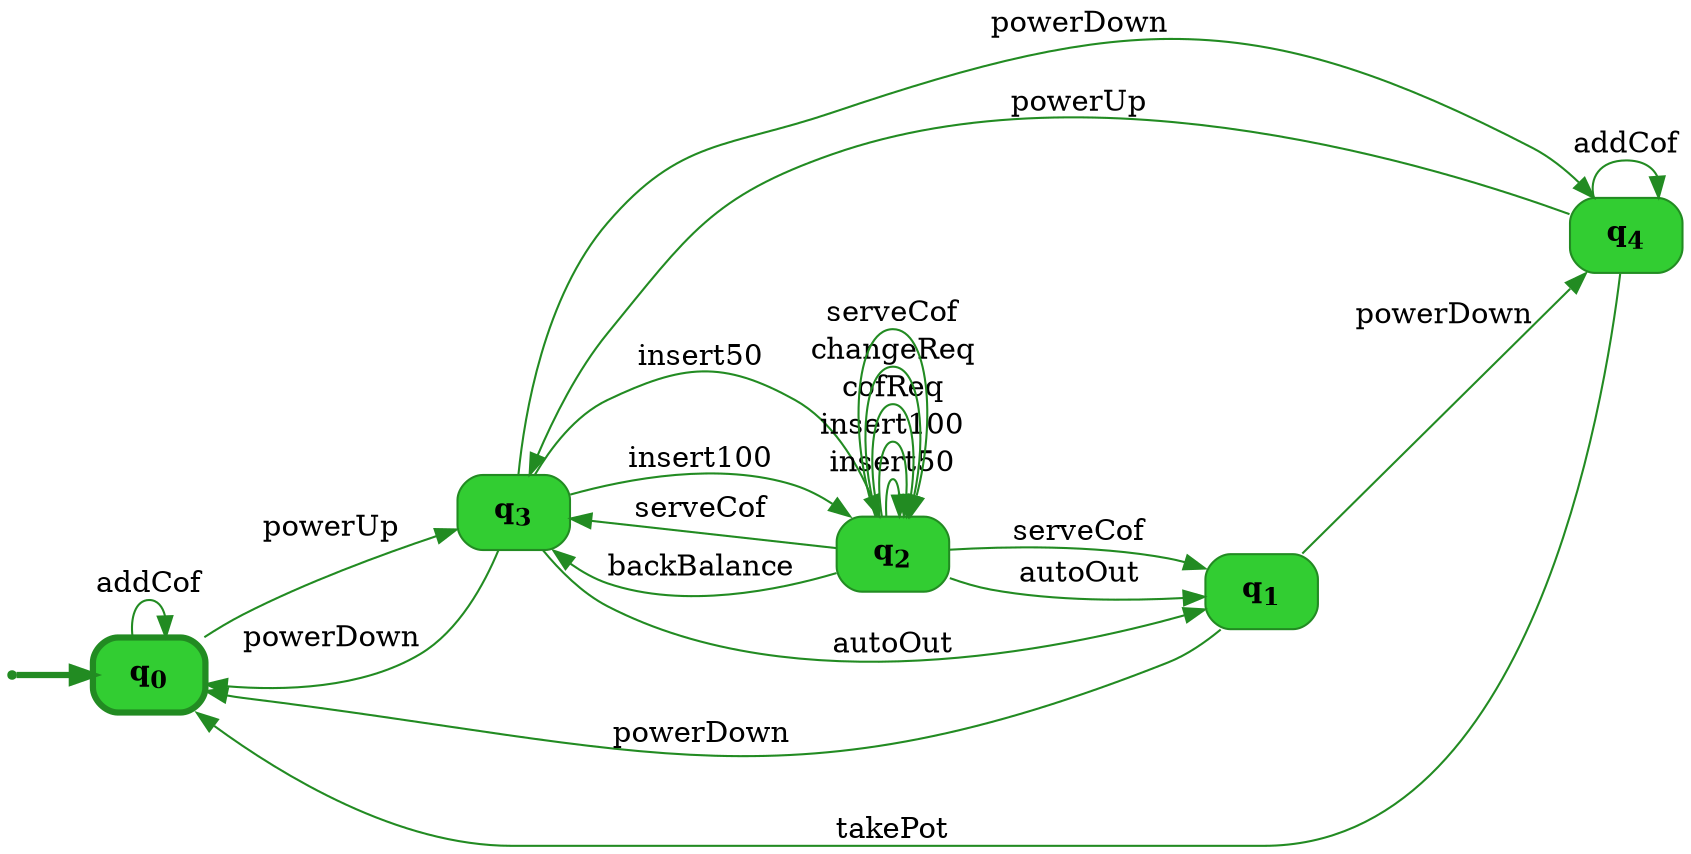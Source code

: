 digraph g {

	rankdir="LR"

	__invisible__[shape="point", color="forestgreen"]
	q0[label=<<b>q<sub>0</sub></b>>, shape="box", style="rounded, filled", fillcolor="limegreen", color="forestgreen", penwidth=3] // Initial
	q3[label=<<b>q<sub>3</sub></b>>, shape="box", style="rounded, filled", fillcolor="limegreen", color="forestgreen"]
	q2[label=<<b>q<sub>2</sub></b>>, shape="box", style="rounded, filled", fillcolor="limegreen", color="forestgreen"]
	q1[label=<<b>q<sub>1</sub></b>>, shape="box", style="rounded, filled", fillcolor="limegreen", color="forestgreen"]
	q4[label=<<b>q<sub>4</sub></b>>, shape="box", style="rounded, filled", fillcolor="limegreen", color="forestgreen"]

	__invisible__ -> q0[penwidth=3, color="forestgreen"]
	q0 -> q3[label=<powerUp>, color="forestgreen"]
	q3 -> q2[label=<insert50>, color="forestgreen"]
	q2 -> q2[label=<insert50>, color="forestgreen"]
	q2 -> q2[label=<insert100>, color="forestgreen"]
	q2 -> q1[label=<autoOut>, color="forestgreen"]
	q1 -> q0[label=<powerDown>, color="forestgreen"]
	q1 -> q4[label=<powerDown>, color="forestgreen"]
	q4 -> q3[label=<powerUp>, color="forestgreen"]
	q4 -> q0[label=<takePot>, color="forestgreen"]
	q4 -> q4[label=<addCof>, color="forestgreen"]
	q2 -> q2[label=<cofReq>, color="forestgreen"]
	q2 -> q2[label=<changeReq>, color="forestgreen"]
	q2 -> q3[label=<serveCof>, color="forestgreen"]
	q2 -> q3[label=<backBalance>, color="forestgreen"]
	q2 -> q2[label=<serveCof>, color="forestgreen"]
	q2 -> q1[label=<serveCof>, color="forestgreen"]
	q3 -> q2[label=<insert100>, color="forestgreen"]
	q3 -> q0[label=<powerDown>, color="forestgreen"]
	q3 -> q1[label=<autoOut>, color="forestgreen"]
	q3 -> q4[label=<powerDown>, color="forestgreen"]
	q0 -> q0[label=<addCof>, color="forestgreen"]

}
